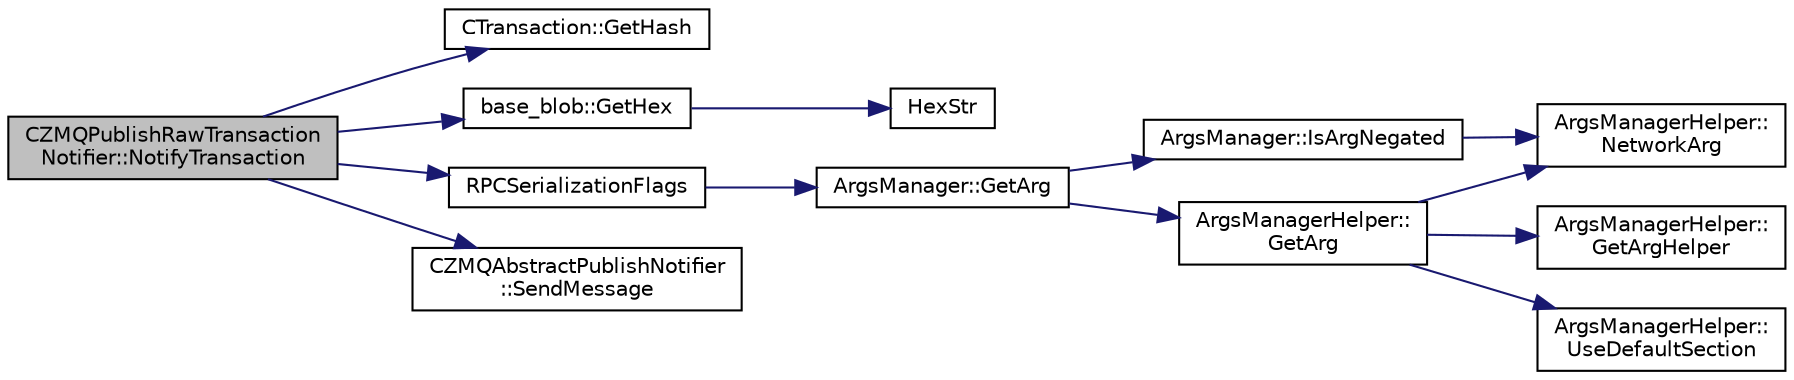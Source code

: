 digraph "CZMQPublishRawTransactionNotifier::NotifyTransaction"
{
  edge [fontname="Helvetica",fontsize="10",labelfontname="Helvetica",labelfontsize="10"];
  node [fontname="Helvetica",fontsize="10",shape=record];
  rankdir="LR";
  Node1 [label="CZMQPublishRawTransaction\lNotifier::NotifyTransaction",height=0.2,width=0.4,color="black", fillcolor="grey75", style="filled", fontcolor="black"];
  Node1 -> Node2 [color="midnightblue",fontsize="10",style="solid",fontname="Helvetica"];
  Node2 [label="CTransaction::GetHash",height=0.2,width=0.4,color="black", fillcolor="white", style="filled",URL="$class_c_transaction.html#afb3b0e4dc81349259ba6526a34e88990"];
  Node1 -> Node3 [color="midnightblue",fontsize="10",style="solid",fontname="Helvetica"];
  Node3 [label="base_blob::GetHex",height=0.2,width=0.4,color="black", fillcolor="white", style="filled",URL="$classbase__blob.html#a9541747b1f91f9469ac0aff90665bd32"];
  Node3 -> Node4 [color="midnightblue",fontsize="10",style="solid",fontname="Helvetica"];
  Node4 [label="HexStr",height=0.2,width=0.4,color="black", fillcolor="white", style="filled",URL="$strencodings_8h.html#af003e10d5d34c3271ca57ec79059a5ae"];
  Node1 -> Node5 [color="midnightblue",fontsize="10",style="solid",fontname="Helvetica"];
  Node5 [label="RPCSerializationFlags",height=0.2,width=0.4,color="black", fillcolor="white", style="filled",URL="$server_8cpp.html#a9e32c412db74b007bb96c57fad0d1074"];
  Node5 -> Node6 [color="midnightblue",fontsize="10",style="solid",fontname="Helvetica"];
  Node6 [label="ArgsManager::GetArg",height=0.2,width=0.4,color="black", fillcolor="white", style="filled",URL="$class_args_manager.html#a565c101a8d753ca2d71c7069a9d411c1",tooltip="Return string argument or default value. "];
  Node6 -> Node7 [color="midnightblue",fontsize="10",style="solid",fontname="Helvetica"];
  Node7 [label="ArgsManager::IsArgNegated",height=0.2,width=0.4,color="black", fillcolor="white", style="filled",URL="$class_args_manager.html#a279ccbf7bbe9de5dceb8c6bfd1736583",tooltip="Return true if the argument was originally passed as a negated option, i.e. "];
  Node7 -> Node8 [color="midnightblue",fontsize="10",style="solid",fontname="Helvetica"];
  Node8 [label="ArgsManagerHelper::\lNetworkArg",height=0.2,width=0.4,color="black", fillcolor="white", style="filled",URL="$class_args_manager_helper.html#a863ddbcfbd113cf88cf622a0a4e32c1d",tooltip="Convert regular argument into the network-specific setting. "];
  Node6 -> Node9 [color="midnightblue",fontsize="10",style="solid",fontname="Helvetica"];
  Node9 [label="ArgsManagerHelper::\lGetArg",height=0.2,width=0.4,color="black", fillcolor="white", style="filled",URL="$class_args_manager_helper.html#aa4f8f77dc468b29cffe50513c78a87cd"];
  Node9 -> Node10 [color="midnightblue",fontsize="10",style="solid",fontname="Helvetica"];
  Node10 [label="ArgsManagerHelper::\lGetArgHelper",height=0.2,width=0.4,color="black", fillcolor="white", style="filled",URL="$class_args_manager_helper.html#a1804a95992b4e10d04f0b92c53032b29",tooltip="Return true/false if an argument is set in a map, and also return the first (or last) of the possibly..."];
  Node9 -> Node8 [color="midnightblue",fontsize="10",style="solid",fontname="Helvetica"];
  Node9 -> Node11 [color="midnightblue",fontsize="10",style="solid",fontname="Helvetica"];
  Node11 [label="ArgsManagerHelper::\lUseDefaultSection",height=0.2,width=0.4,color="black", fillcolor="white", style="filled",URL="$class_args_manager_helper.html#a43f3488403e4f0433ade323e48008359",tooltip="Determine whether to use config settings in the default section, See also comments around ArgsManager..."];
  Node1 -> Node12 [color="midnightblue",fontsize="10",style="solid",fontname="Helvetica"];
  Node12 [label="CZMQAbstractPublishNotifier\l::SendMessage",height=0.2,width=0.4,color="black", fillcolor="white", style="filled",URL="$class_c_z_m_q_abstract_publish_notifier.html#a1bec52cf2e0ef829bbd067cac11acfdd"];
}
